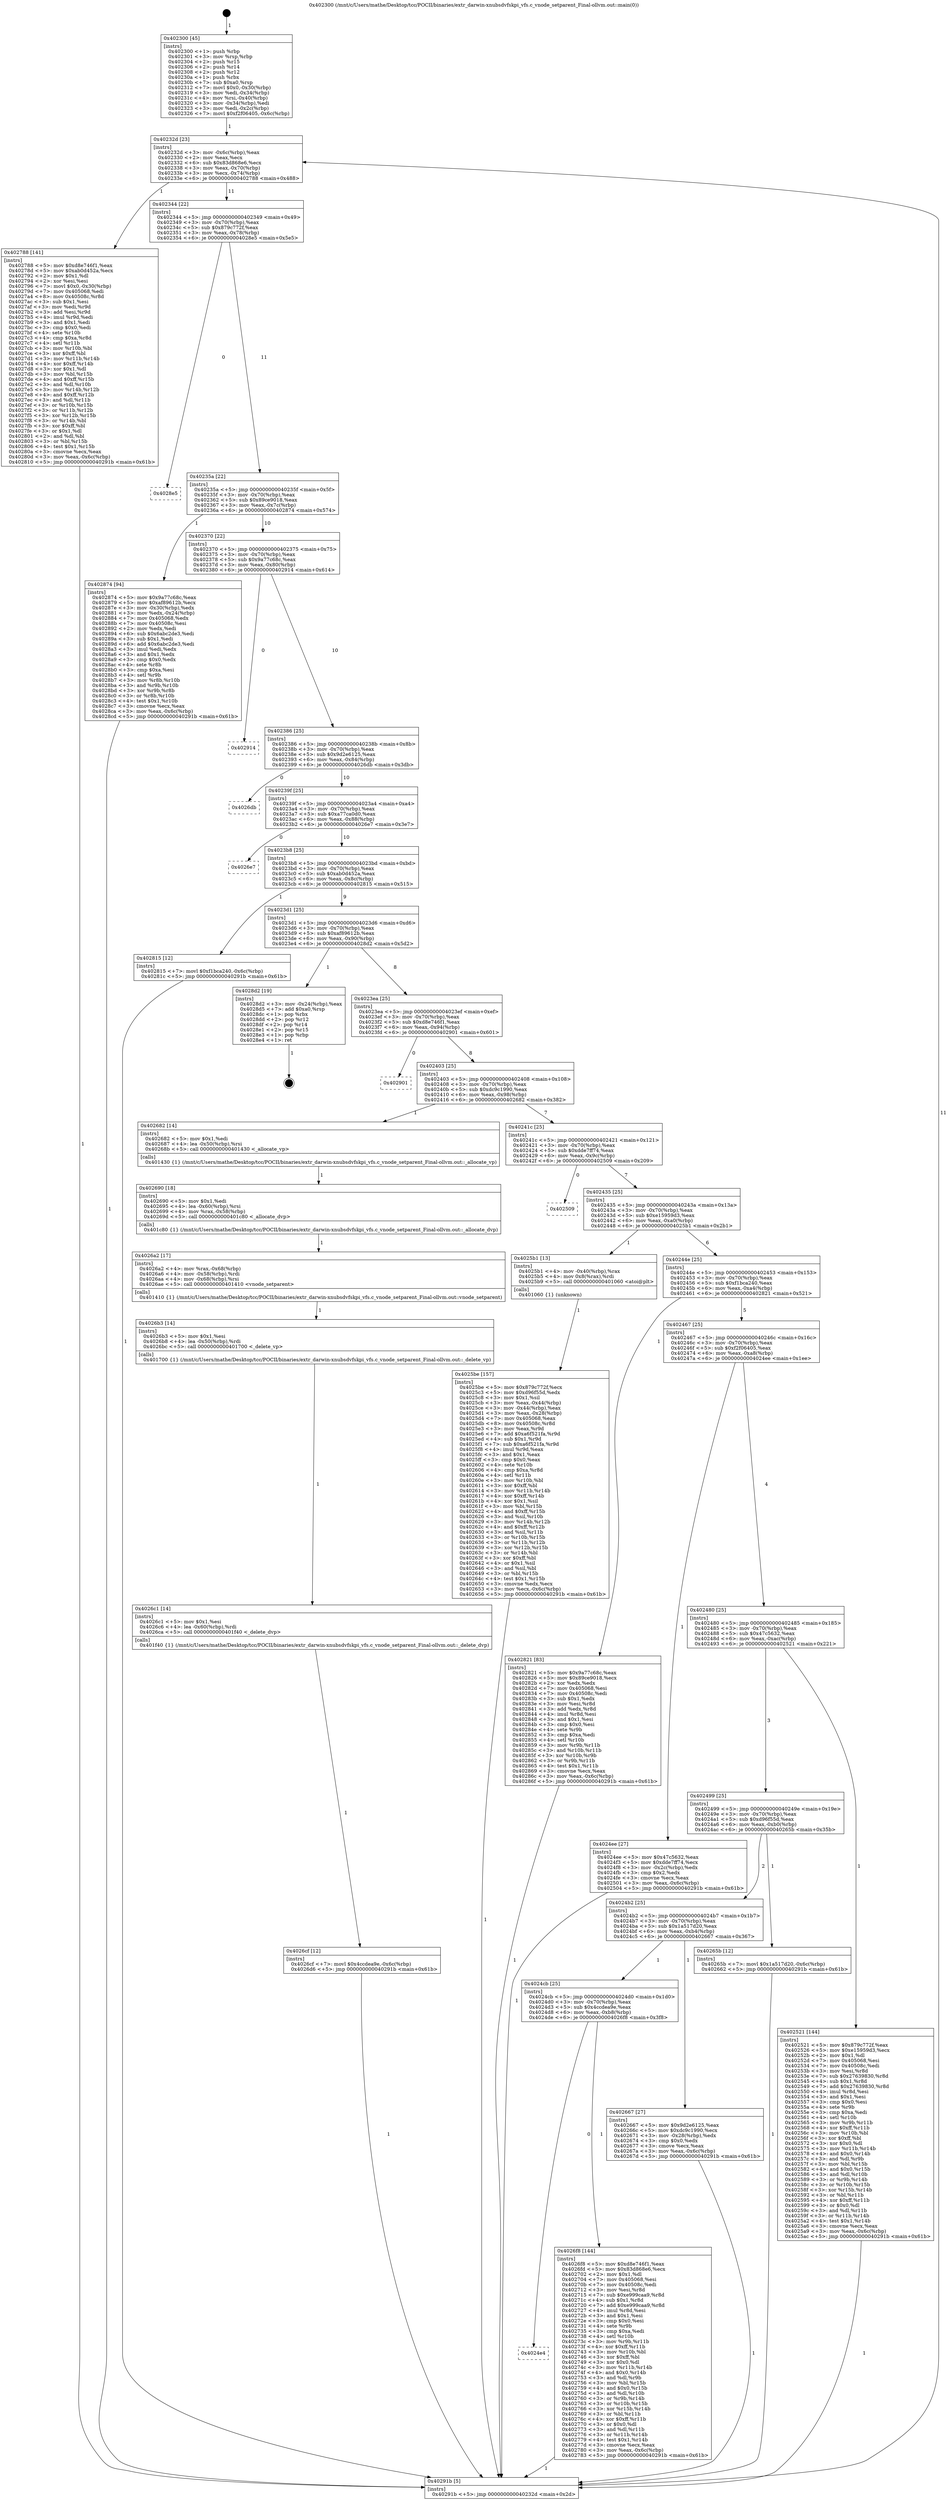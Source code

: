 digraph "0x402300" {
  label = "0x402300 (/mnt/c/Users/mathe/Desktop/tcc/POCII/binaries/extr_darwin-xnubsdvfskpi_vfs.c_vnode_setparent_Final-ollvm.out::main(0))"
  labelloc = "t"
  node[shape=record]

  Entry [label="",width=0.3,height=0.3,shape=circle,fillcolor=black,style=filled]
  "0x40232d" [label="{
     0x40232d [23]\l
     | [instrs]\l
     &nbsp;&nbsp;0x40232d \<+3\>: mov -0x6c(%rbp),%eax\l
     &nbsp;&nbsp;0x402330 \<+2\>: mov %eax,%ecx\l
     &nbsp;&nbsp;0x402332 \<+6\>: sub $0x83d868e6,%ecx\l
     &nbsp;&nbsp;0x402338 \<+3\>: mov %eax,-0x70(%rbp)\l
     &nbsp;&nbsp;0x40233b \<+3\>: mov %ecx,-0x74(%rbp)\l
     &nbsp;&nbsp;0x40233e \<+6\>: je 0000000000402788 \<main+0x488\>\l
  }"]
  "0x402788" [label="{
     0x402788 [141]\l
     | [instrs]\l
     &nbsp;&nbsp;0x402788 \<+5\>: mov $0xd8e746f1,%eax\l
     &nbsp;&nbsp;0x40278d \<+5\>: mov $0xab0d452a,%ecx\l
     &nbsp;&nbsp;0x402792 \<+2\>: mov $0x1,%dl\l
     &nbsp;&nbsp;0x402794 \<+2\>: xor %esi,%esi\l
     &nbsp;&nbsp;0x402796 \<+7\>: movl $0x0,-0x30(%rbp)\l
     &nbsp;&nbsp;0x40279d \<+7\>: mov 0x405068,%edi\l
     &nbsp;&nbsp;0x4027a4 \<+8\>: mov 0x40508c,%r8d\l
     &nbsp;&nbsp;0x4027ac \<+3\>: sub $0x1,%esi\l
     &nbsp;&nbsp;0x4027af \<+3\>: mov %edi,%r9d\l
     &nbsp;&nbsp;0x4027b2 \<+3\>: add %esi,%r9d\l
     &nbsp;&nbsp;0x4027b5 \<+4\>: imul %r9d,%edi\l
     &nbsp;&nbsp;0x4027b9 \<+3\>: and $0x1,%edi\l
     &nbsp;&nbsp;0x4027bc \<+3\>: cmp $0x0,%edi\l
     &nbsp;&nbsp;0x4027bf \<+4\>: sete %r10b\l
     &nbsp;&nbsp;0x4027c3 \<+4\>: cmp $0xa,%r8d\l
     &nbsp;&nbsp;0x4027c7 \<+4\>: setl %r11b\l
     &nbsp;&nbsp;0x4027cb \<+3\>: mov %r10b,%bl\l
     &nbsp;&nbsp;0x4027ce \<+3\>: xor $0xff,%bl\l
     &nbsp;&nbsp;0x4027d1 \<+3\>: mov %r11b,%r14b\l
     &nbsp;&nbsp;0x4027d4 \<+4\>: xor $0xff,%r14b\l
     &nbsp;&nbsp;0x4027d8 \<+3\>: xor $0x1,%dl\l
     &nbsp;&nbsp;0x4027db \<+3\>: mov %bl,%r15b\l
     &nbsp;&nbsp;0x4027de \<+4\>: and $0xff,%r15b\l
     &nbsp;&nbsp;0x4027e2 \<+3\>: and %dl,%r10b\l
     &nbsp;&nbsp;0x4027e5 \<+3\>: mov %r14b,%r12b\l
     &nbsp;&nbsp;0x4027e8 \<+4\>: and $0xff,%r12b\l
     &nbsp;&nbsp;0x4027ec \<+3\>: and %dl,%r11b\l
     &nbsp;&nbsp;0x4027ef \<+3\>: or %r10b,%r15b\l
     &nbsp;&nbsp;0x4027f2 \<+3\>: or %r11b,%r12b\l
     &nbsp;&nbsp;0x4027f5 \<+3\>: xor %r12b,%r15b\l
     &nbsp;&nbsp;0x4027f8 \<+3\>: or %r14b,%bl\l
     &nbsp;&nbsp;0x4027fb \<+3\>: xor $0xff,%bl\l
     &nbsp;&nbsp;0x4027fe \<+3\>: or $0x1,%dl\l
     &nbsp;&nbsp;0x402801 \<+2\>: and %dl,%bl\l
     &nbsp;&nbsp;0x402803 \<+3\>: or %bl,%r15b\l
     &nbsp;&nbsp;0x402806 \<+4\>: test $0x1,%r15b\l
     &nbsp;&nbsp;0x40280a \<+3\>: cmovne %ecx,%eax\l
     &nbsp;&nbsp;0x40280d \<+3\>: mov %eax,-0x6c(%rbp)\l
     &nbsp;&nbsp;0x402810 \<+5\>: jmp 000000000040291b \<main+0x61b\>\l
  }"]
  "0x402344" [label="{
     0x402344 [22]\l
     | [instrs]\l
     &nbsp;&nbsp;0x402344 \<+5\>: jmp 0000000000402349 \<main+0x49\>\l
     &nbsp;&nbsp;0x402349 \<+3\>: mov -0x70(%rbp),%eax\l
     &nbsp;&nbsp;0x40234c \<+5\>: sub $0x879c772f,%eax\l
     &nbsp;&nbsp;0x402351 \<+3\>: mov %eax,-0x78(%rbp)\l
     &nbsp;&nbsp;0x402354 \<+6\>: je 00000000004028e5 \<main+0x5e5\>\l
  }"]
  Exit [label="",width=0.3,height=0.3,shape=circle,fillcolor=black,style=filled,peripheries=2]
  "0x4028e5" [label="{
     0x4028e5\l
  }", style=dashed]
  "0x40235a" [label="{
     0x40235a [22]\l
     | [instrs]\l
     &nbsp;&nbsp;0x40235a \<+5\>: jmp 000000000040235f \<main+0x5f\>\l
     &nbsp;&nbsp;0x40235f \<+3\>: mov -0x70(%rbp),%eax\l
     &nbsp;&nbsp;0x402362 \<+5\>: sub $0x89ce9018,%eax\l
     &nbsp;&nbsp;0x402367 \<+3\>: mov %eax,-0x7c(%rbp)\l
     &nbsp;&nbsp;0x40236a \<+6\>: je 0000000000402874 \<main+0x574\>\l
  }"]
  "0x4024e4" [label="{
     0x4024e4\l
  }", style=dashed]
  "0x402874" [label="{
     0x402874 [94]\l
     | [instrs]\l
     &nbsp;&nbsp;0x402874 \<+5\>: mov $0x9a77c68c,%eax\l
     &nbsp;&nbsp;0x402879 \<+5\>: mov $0xaf89612b,%ecx\l
     &nbsp;&nbsp;0x40287e \<+3\>: mov -0x30(%rbp),%edx\l
     &nbsp;&nbsp;0x402881 \<+3\>: mov %edx,-0x24(%rbp)\l
     &nbsp;&nbsp;0x402884 \<+7\>: mov 0x405068,%edx\l
     &nbsp;&nbsp;0x40288b \<+7\>: mov 0x40508c,%esi\l
     &nbsp;&nbsp;0x402892 \<+2\>: mov %edx,%edi\l
     &nbsp;&nbsp;0x402894 \<+6\>: sub $0x6abc2de3,%edi\l
     &nbsp;&nbsp;0x40289a \<+3\>: sub $0x1,%edi\l
     &nbsp;&nbsp;0x40289d \<+6\>: add $0x6abc2de3,%edi\l
     &nbsp;&nbsp;0x4028a3 \<+3\>: imul %edi,%edx\l
     &nbsp;&nbsp;0x4028a6 \<+3\>: and $0x1,%edx\l
     &nbsp;&nbsp;0x4028a9 \<+3\>: cmp $0x0,%edx\l
     &nbsp;&nbsp;0x4028ac \<+4\>: sete %r8b\l
     &nbsp;&nbsp;0x4028b0 \<+3\>: cmp $0xa,%esi\l
     &nbsp;&nbsp;0x4028b3 \<+4\>: setl %r9b\l
     &nbsp;&nbsp;0x4028b7 \<+3\>: mov %r8b,%r10b\l
     &nbsp;&nbsp;0x4028ba \<+3\>: and %r9b,%r10b\l
     &nbsp;&nbsp;0x4028bd \<+3\>: xor %r9b,%r8b\l
     &nbsp;&nbsp;0x4028c0 \<+3\>: or %r8b,%r10b\l
     &nbsp;&nbsp;0x4028c3 \<+4\>: test $0x1,%r10b\l
     &nbsp;&nbsp;0x4028c7 \<+3\>: cmovne %ecx,%eax\l
     &nbsp;&nbsp;0x4028ca \<+3\>: mov %eax,-0x6c(%rbp)\l
     &nbsp;&nbsp;0x4028cd \<+5\>: jmp 000000000040291b \<main+0x61b\>\l
  }"]
  "0x402370" [label="{
     0x402370 [22]\l
     | [instrs]\l
     &nbsp;&nbsp;0x402370 \<+5\>: jmp 0000000000402375 \<main+0x75\>\l
     &nbsp;&nbsp;0x402375 \<+3\>: mov -0x70(%rbp),%eax\l
     &nbsp;&nbsp;0x402378 \<+5\>: sub $0x9a77c68c,%eax\l
     &nbsp;&nbsp;0x40237d \<+3\>: mov %eax,-0x80(%rbp)\l
     &nbsp;&nbsp;0x402380 \<+6\>: je 0000000000402914 \<main+0x614\>\l
  }"]
  "0x4026f8" [label="{
     0x4026f8 [144]\l
     | [instrs]\l
     &nbsp;&nbsp;0x4026f8 \<+5\>: mov $0xd8e746f1,%eax\l
     &nbsp;&nbsp;0x4026fd \<+5\>: mov $0x83d868e6,%ecx\l
     &nbsp;&nbsp;0x402702 \<+2\>: mov $0x1,%dl\l
     &nbsp;&nbsp;0x402704 \<+7\>: mov 0x405068,%esi\l
     &nbsp;&nbsp;0x40270b \<+7\>: mov 0x40508c,%edi\l
     &nbsp;&nbsp;0x402712 \<+3\>: mov %esi,%r8d\l
     &nbsp;&nbsp;0x402715 \<+7\>: sub $0xe999caa9,%r8d\l
     &nbsp;&nbsp;0x40271c \<+4\>: sub $0x1,%r8d\l
     &nbsp;&nbsp;0x402720 \<+7\>: add $0xe999caa9,%r8d\l
     &nbsp;&nbsp;0x402727 \<+4\>: imul %r8d,%esi\l
     &nbsp;&nbsp;0x40272b \<+3\>: and $0x1,%esi\l
     &nbsp;&nbsp;0x40272e \<+3\>: cmp $0x0,%esi\l
     &nbsp;&nbsp;0x402731 \<+4\>: sete %r9b\l
     &nbsp;&nbsp;0x402735 \<+3\>: cmp $0xa,%edi\l
     &nbsp;&nbsp;0x402738 \<+4\>: setl %r10b\l
     &nbsp;&nbsp;0x40273c \<+3\>: mov %r9b,%r11b\l
     &nbsp;&nbsp;0x40273f \<+4\>: xor $0xff,%r11b\l
     &nbsp;&nbsp;0x402743 \<+3\>: mov %r10b,%bl\l
     &nbsp;&nbsp;0x402746 \<+3\>: xor $0xff,%bl\l
     &nbsp;&nbsp;0x402749 \<+3\>: xor $0x0,%dl\l
     &nbsp;&nbsp;0x40274c \<+3\>: mov %r11b,%r14b\l
     &nbsp;&nbsp;0x40274f \<+4\>: and $0x0,%r14b\l
     &nbsp;&nbsp;0x402753 \<+3\>: and %dl,%r9b\l
     &nbsp;&nbsp;0x402756 \<+3\>: mov %bl,%r15b\l
     &nbsp;&nbsp;0x402759 \<+4\>: and $0x0,%r15b\l
     &nbsp;&nbsp;0x40275d \<+3\>: and %dl,%r10b\l
     &nbsp;&nbsp;0x402760 \<+3\>: or %r9b,%r14b\l
     &nbsp;&nbsp;0x402763 \<+3\>: or %r10b,%r15b\l
     &nbsp;&nbsp;0x402766 \<+3\>: xor %r15b,%r14b\l
     &nbsp;&nbsp;0x402769 \<+3\>: or %bl,%r11b\l
     &nbsp;&nbsp;0x40276c \<+4\>: xor $0xff,%r11b\l
     &nbsp;&nbsp;0x402770 \<+3\>: or $0x0,%dl\l
     &nbsp;&nbsp;0x402773 \<+3\>: and %dl,%r11b\l
     &nbsp;&nbsp;0x402776 \<+3\>: or %r11b,%r14b\l
     &nbsp;&nbsp;0x402779 \<+4\>: test $0x1,%r14b\l
     &nbsp;&nbsp;0x40277d \<+3\>: cmovne %ecx,%eax\l
     &nbsp;&nbsp;0x402780 \<+3\>: mov %eax,-0x6c(%rbp)\l
     &nbsp;&nbsp;0x402783 \<+5\>: jmp 000000000040291b \<main+0x61b\>\l
  }"]
  "0x402914" [label="{
     0x402914\l
  }", style=dashed]
  "0x402386" [label="{
     0x402386 [25]\l
     | [instrs]\l
     &nbsp;&nbsp;0x402386 \<+5\>: jmp 000000000040238b \<main+0x8b\>\l
     &nbsp;&nbsp;0x40238b \<+3\>: mov -0x70(%rbp),%eax\l
     &nbsp;&nbsp;0x40238e \<+5\>: sub $0x9d2e6125,%eax\l
     &nbsp;&nbsp;0x402393 \<+6\>: mov %eax,-0x84(%rbp)\l
     &nbsp;&nbsp;0x402399 \<+6\>: je 00000000004026db \<main+0x3db\>\l
  }"]
  "0x4026cf" [label="{
     0x4026cf [12]\l
     | [instrs]\l
     &nbsp;&nbsp;0x4026cf \<+7\>: movl $0x4ccdea9e,-0x6c(%rbp)\l
     &nbsp;&nbsp;0x4026d6 \<+5\>: jmp 000000000040291b \<main+0x61b\>\l
  }"]
  "0x4026db" [label="{
     0x4026db\l
  }", style=dashed]
  "0x40239f" [label="{
     0x40239f [25]\l
     | [instrs]\l
     &nbsp;&nbsp;0x40239f \<+5\>: jmp 00000000004023a4 \<main+0xa4\>\l
     &nbsp;&nbsp;0x4023a4 \<+3\>: mov -0x70(%rbp),%eax\l
     &nbsp;&nbsp;0x4023a7 \<+5\>: sub $0xa77ca0d0,%eax\l
     &nbsp;&nbsp;0x4023ac \<+6\>: mov %eax,-0x88(%rbp)\l
     &nbsp;&nbsp;0x4023b2 \<+6\>: je 00000000004026e7 \<main+0x3e7\>\l
  }"]
  "0x4026c1" [label="{
     0x4026c1 [14]\l
     | [instrs]\l
     &nbsp;&nbsp;0x4026c1 \<+5\>: mov $0x1,%esi\l
     &nbsp;&nbsp;0x4026c6 \<+4\>: lea -0x60(%rbp),%rdi\l
     &nbsp;&nbsp;0x4026ca \<+5\>: call 0000000000401f40 \<_delete_dvp\>\l
     | [calls]\l
     &nbsp;&nbsp;0x401f40 \{1\} (/mnt/c/Users/mathe/Desktop/tcc/POCII/binaries/extr_darwin-xnubsdvfskpi_vfs.c_vnode_setparent_Final-ollvm.out::_delete_dvp)\l
  }"]
  "0x4026e7" [label="{
     0x4026e7\l
  }", style=dashed]
  "0x4023b8" [label="{
     0x4023b8 [25]\l
     | [instrs]\l
     &nbsp;&nbsp;0x4023b8 \<+5\>: jmp 00000000004023bd \<main+0xbd\>\l
     &nbsp;&nbsp;0x4023bd \<+3\>: mov -0x70(%rbp),%eax\l
     &nbsp;&nbsp;0x4023c0 \<+5\>: sub $0xab0d452a,%eax\l
     &nbsp;&nbsp;0x4023c5 \<+6\>: mov %eax,-0x8c(%rbp)\l
     &nbsp;&nbsp;0x4023cb \<+6\>: je 0000000000402815 \<main+0x515\>\l
  }"]
  "0x4026b3" [label="{
     0x4026b3 [14]\l
     | [instrs]\l
     &nbsp;&nbsp;0x4026b3 \<+5\>: mov $0x1,%esi\l
     &nbsp;&nbsp;0x4026b8 \<+4\>: lea -0x50(%rbp),%rdi\l
     &nbsp;&nbsp;0x4026bc \<+5\>: call 0000000000401700 \<_delete_vp\>\l
     | [calls]\l
     &nbsp;&nbsp;0x401700 \{1\} (/mnt/c/Users/mathe/Desktop/tcc/POCII/binaries/extr_darwin-xnubsdvfskpi_vfs.c_vnode_setparent_Final-ollvm.out::_delete_vp)\l
  }"]
  "0x402815" [label="{
     0x402815 [12]\l
     | [instrs]\l
     &nbsp;&nbsp;0x402815 \<+7\>: movl $0xf1bca240,-0x6c(%rbp)\l
     &nbsp;&nbsp;0x40281c \<+5\>: jmp 000000000040291b \<main+0x61b\>\l
  }"]
  "0x4023d1" [label="{
     0x4023d1 [25]\l
     | [instrs]\l
     &nbsp;&nbsp;0x4023d1 \<+5\>: jmp 00000000004023d6 \<main+0xd6\>\l
     &nbsp;&nbsp;0x4023d6 \<+3\>: mov -0x70(%rbp),%eax\l
     &nbsp;&nbsp;0x4023d9 \<+5\>: sub $0xaf89612b,%eax\l
     &nbsp;&nbsp;0x4023de \<+6\>: mov %eax,-0x90(%rbp)\l
     &nbsp;&nbsp;0x4023e4 \<+6\>: je 00000000004028d2 \<main+0x5d2\>\l
  }"]
  "0x4026a2" [label="{
     0x4026a2 [17]\l
     | [instrs]\l
     &nbsp;&nbsp;0x4026a2 \<+4\>: mov %rax,-0x68(%rbp)\l
     &nbsp;&nbsp;0x4026a6 \<+4\>: mov -0x58(%rbp),%rdi\l
     &nbsp;&nbsp;0x4026aa \<+4\>: mov -0x68(%rbp),%rsi\l
     &nbsp;&nbsp;0x4026ae \<+5\>: call 0000000000401410 \<vnode_setparent\>\l
     | [calls]\l
     &nbsp;&nbsp;0x401410 \{1\} (/mnt/c/Users/mathe/Desktop/tcc/POCII/binaries/extr_darwin-xnubsdvfskpi_vfs.c_vnode_setparent_Final-ollvm.out::vnode_setparent)\l
  }"]
  "0x4028d2" [label="{
     0x4028d2 [19]\l
     | [instrs]\l
     &nbsp;&nbsp;0x4028d2 \<+3\>: mov -0x24(%rbp),%eax\l
     &nbsp;&nbsp;0x4028d5 \<+7\>: add $0xa0,%rsp\l
     &nbsp;&nbsp;0x4028dc \<+1\>: pop %rbx\l
     &nbsp;&nbsp;0x4028dd \<+2\>: pop %r12\l
     &nbsp;&nbsp;0x4028df \<+2\>: pop %r14\l
     &nbsp;&nbsp;0x4028e1 \<+2\>: pop %r15\l
     &nbsp;&nbsp;0x4028e3 \<+1\>: pop %rbp\l
     &nbsp;&nbsp;0x4028e4 \<+1\>: ret\l
  }"]
  "0x4023ea" [label="{
     0x4023ea [25]\l
     | [instrs]\l
     &nbsp;&nbsp;0x4023ea \<+5\>: jmp 00000000004023ef \<main+0xef\>\l
     &nbsp;&nbsp;0x4023ef \<+3\>: mov -0x70(%rbp),%eax\l
     &nbsp;&nbsp;0x4023f2 \<+5\>: sub $0xd8e746f1,%eax\l
     &nbsp;&nbsp;0x4023f7 \<+6\>: mov %eax,-0x94(%rbp)\l
     &nbsp;&nbsp;0x4023fd \<+6\>: je 0000000000402901 \<main+0x601\>\l
  }"]
  "0x402690" [label="{
     0x402690 [18]\l
     | [instrs]\l
     &nbsp;&nbsp;0x402690 \<+5\>: mov $0x1,%edi\l
     &nbsp;&nbsp;0x402695 \<+4\>: lea -0x60(%rbp),%rsi\l
     &nbsp;&nbsp;0x402699 \<+4\>: mov %rax,-0x58(%rbp)\l
     &nbsp;&nbsp;0x40269d \<+5\>: call 0000000000401c80 \<_allocate_dvp\>\l
     | [calls]\l
     &nbsp;&nbsp;0x401c80 \{1\} (/mnt/c/Users/mathe/Desktop/tcc/POCII/binaries/extr_darwin-xnubsdvfskpi_vfs.c_vnode_setparent_Final-ollvm.out::_allocate_dvp)\l
  }"]
  "0x402901" [label="{
     0x402901\l
  }", style=dashed]
  "0x402403" [label="{
     0x402403 [25]\l
     | [instrs]\l
     &nbsp;&nbsp;0x402403 \<+5\>: jmp 0000000000402408 \<main+0x108\>\l
     &nbsp;&nbsp;0x402408 \<+3\>: mov -0x70(%rbp),%eax\l
     &nbsp;&nbsp;0x40240b \<+5\>: sub $0xdc9c1990,%eax\l
     &nbsp;&nbsp;0x402410 \<+6\>: mov %eax,-0x98(%rbp)\l
     &nbsp;&nbsp;0x402416 \<+6\>: je 0000000000402682 \<main+0x382\>\l
  }"]
  "0x4024cb" [label="{
     0x4024cb [25]\l
     | [instrs]\l
     &nbsp;&nbsp;0x4024cb \<+5\>: jmp 00000000004024d0 \<main+0x1d0\>\l
     &nbsp;&nbsp;0x4024d0 \<+3\>: mov -0x70(%rbp),%eax\l
     &nbsp;&nbsp;0x4024d3 \<+5\>: sub $0x4ccdea9e,%eax\l
     &nbsp;&nbsp;0x4024d8 \<+6\>: mov %eax,-0xb8(%rbp)\l
     &nbsp;&nbsp;0x4024de \<+6\>: je 00000000004026f8 \<main+0x3f8\>\l
  }"]
  "0x402682" [label="{
     0x402682 [14]\l
     | [instrs]\l
     &nbsp;&nbsp;0x402682 \<+5\>: mov $0x1,%edi\l
     &nbsp;&nbsp;0x402687 \<+4\>: lea -0x50(%rbp),%rsi\l
     &nbsp;&nbsp;0x40268b \<+5\>: call 0000000000401430 \<_allocate_vp\>\l
     | [calls]\l
     &nbsp;&nbsp;0x401430 \{1\} (/mnt/c/Users/mathe/Desktop/tcc/POCII/binaries/extr_darwin-xnubsdvfskpi_vfs.c_vnode_setparent_Final-ollvm.out::_allocate_vp)\l
  }"]
  "0x40241c" [label="{
     0x40241c [25]\l
     | [instrs]\l
     &nbsp;&nbsp;0x40241c \<+5\>: jmp 0000000000402421 \<main+0x121\>\l
     &nbsp;&nbsp;0x402421 \<+3\>: mov -0x70(%rbp),%eax\l
     &nbsp;&nbsp;0x402424 \<+5\>: sub $0xdde7ff74,%eax\l
     &nbsp;&nbsp;0x402429 \<+6\>: mov %eax,-0x9c(%rbp)\l
     &nbsp;&nbsp;0x40242f \<+6\>: je 0000000000402509 \<main+0x209\>\l
  }"]
  "0x402667" [label="{
     0x402667 [27]\l
     | [instrs]\l
     &nbsp;&nbsp;0x402667 \<+5\>: mov $0x9d2e6125,%eax\l
     &nbsp;&nbsp;0x40266c \<+5\>: mov $0xdc9c1990,%ecx\l
     &nbsp;&nbsp;0x402671 \<+3\>: mov -0x28(%rbp),%edx\l
     &nbsp;&nbsp;0x402674 \<+3\>: cmp $0x0,%edx\l
     &nbsp;&nbsp;0x402677 \<+3\>: cmove %ecx,%eax\l
     &nbsp;&nbsp;0x40267a \<+3\>: mov %eax,-0x6c(%rbp)\l
     &nbsp;&nbsp;0x40267d \<+5\>: jmp 000000000040291b \<main+0x61b\>\l
  }"]
  "0x402509" [label="{
     0x402509\l
  }", style=dashed]
  "0x402435" [label="{
     0x402435 [25]\l
     | [instrs]\l
     &nbsp;&nbsp;0x402435 \<+5\>: jmp 000000000040243a \<main+0x13a\>\l
     &nbsp;&nbsp;0x40243a \<+3\>: mov -0x70(%rbp),%eax\l
     &nbsp;&nbsp;0x40243d \<+5\>: sub $0xe15959d3,%eax\l
     &nbsp;&nbsp;0x402442 \<+6\>: mov %eax,-0xa0(%rbp)\l
     &nbsp;&nbsp;0x402448 \<+6\>: je 00000000004025b1 \<main+0x2b1\>\l
  }"]
  "0x4024b2" [label="{
     0x4024b2 [25]\l
     | [instrs]\l
     &nbsp;&nbsp;0x4024b2 \<+5\>: jmp 00000000004024b7 \<main+0x1b7\>\l
     &nbsp;&nbsp;0x4024b7 \<+3\>: mov -0x70(%rbp),%eax\l
     &nbsp;&nbsp;0x4024ba \<+5\>: sub $0x1a517d20,%eax\l
     &nbsp;&nbsp;0x4024bf \<+6\>: mov %eax,-0xb4(%rbp)\l
     &nbsp;&nbsp;0x4024c5 \<+6\>: je 0000000000402667 \<main+0x367\>\l
  }"]
  "0x4025b1" [label="{
     0x4025b1 [13]\l
     | [instrs]\l
     &nbsp;&nbsp;0x4025b1 \<+4\>: mov -0x40(%rbp),%rax\l
     &nbsp;&nbsp;0x4025b5 \<+4\>: mov 0x8(%rax),%rdi\l
     &nbsp;&nbsp;0x4025b9 \<+5\>: call 0000000000401060 \<atoi@plt\>\l
     | [calls]\l
     &nbsp;&nbsp;0x401060 \{1\} (unknown)\l
  }"]
  "0x40244e" [label="{
     0x40244e [25]\l
     | [instrs]\l
     &nbsp;&nbsp;0x40244e \<+5\>: jmp 0000000000402453 \<main+0x153\>\l
     &nbsp;&nbsp;0x402453 \<+3\>: mov -0x70(%rbp),%eax\l
     &nbsp;&nbsp;0x402456 \<+5\>: sub $0xf1bca240,%eax\l
     &nbsp;&nbsp;0x40245b \<+6\>: mov %eax,-0xa4(%rbp)\l
     &nbsp;&nbsp;0x402461 \<+6\>: je 0000000000402821 \<main+0x521\>\l
  }"]
  "0x40265b" [label="{
     0x40265b [12]\l
     | [instrs]\l
     &nbsp;&nbsp;0x40265b \<+7\>: movl $0x1a517d20,-0x6c(%rbp)\l
     &nbsp;&nbsp;0x402662 \<+5\>: jmp 000000000040291b \<main+0x61b\>\l
  }"]
  "0x402821" [label="{
     0x402821 [83]\l
     | [instrs]\l
     &nbsp;&nbsp;0x402821 \<+5\>: mov $0x9a77c68c,%eax\l
     &nbsp;&nbsp;0x402826 \<+5\>: mov $0x89ce9018,%ecx\l
     &nbsp;&nbsp;0x40282b \<+2\>: xor %edx,%edx\l
     &nbsp;&nbsp;0x40282d \<+7\>: mov 0x405068,%esi\l
     &nbsp;&nbsp;0x402834 \<+7\>: mov 0x40508c,%edi\l
     &nbsp;&nbsp;0x40283b \<+3\>: sub $0x1,%edx\l
     &nbsp;&nbsp;0x40283e \<+3\>: mov %esi,%r8d\l
     &nbsp;&nbsp;0x402841 \<+3\>: add %edx,%r8d\l
     &nbsp;&nbsp;0x402844 \<+4\>: imul %r8d,%esi\l
     &nbsp;&nbsp;0x402848 \<+3\>: and $0x1,%esi\l
     &nbsp;&nbsp;0x40284b \<+3\>: cmp $0x0,%esi\l
     &nbsp;&nbsp;0x40284e \<+4\>: sete %r9b\l
     &nbsp;&nbsp;0x402852 \<+3\>: cmp $0xa,%edi\l
     &nbsp;&nbsp;0x402855 \<+4\>: setl %r10b\l
     &nbsp;&nbsp;0x402859 \<+3\>: mov %r9b,%r11b\l
     &nbsp;&nbsp;0x40285c \<+3\>: and %r10b,%r11b\l
     &nbsp;&nbsp;0x40285f \<+3\>: xor %r10b,%r9b\l
     &nbsp;&nbsp;0x402862 \<+3\>: or %r9b,%r11b\l
     &nbsp;&nbsp;0x402865 \<+4\>: test $0x1,%r11b\l
     &nbsp;&nbsp;0x402869 \<+3\>: cmovne %ecx,%eax\l
     &nbsp;&nbsp;0x40286c \<+3\>: mov %eax,-0x6c(%rbp)\l
     &nbsp;&nbsp;0x40286f \<+5\>: jmp 000000000040291b \<main+0x61b\>\l
  }"]
  "0x402467" [label="{
     0x402467 [25]\l
     | [instrs]\l
     &nbsp;&nbsp;0x402467 \<+5\>: jmp 000000000040246c \<main+0x16c\>\l
     &nbsp;&nbsp;0x40246c \<+3\>: mov -0x70(%rbp),%eax\l
     &nbsp;&nbsp;0x40246f \<+5\>: sub $0xf2f06405,%eax\l
     &nbsp;&nbsp;0x402474 \<+6\>: mov %eax,-0xa8(%rbp)\l
     &nbsp;&nbsp;0x40247a \<+6\>: je 00000000004024ee \<main+0x1ee\>\l
  }"]
  "0x4025be" [label="{
     0x4025be [157]\l
     | [instrs]\l
     &nbsp;&nbsp;0x4025be \<+5\>: mov $0x879c772f,%ecx\l
     &nbsp;&nbsp;0x4025c3 \<+5\>: mov $0xd96f55d,%edx\l
     &nbsp;&nbsp;0x4025c8 \<+3\>: mov $0x1,%sil\l
     &nbsp;&nbsp;0x4025cb \<+3\>: mov %eax,-0x44(%rbp)\l
     &nbsp;&nbsp;0x4025ce \<+3\>: mov -0x44(%rbp),%eax\l
     &nbsp;&nbsp;0x4025d1 \<+3\>: mov %eax,-0x28(%rbp)\l
     &nbsp;&nbsp;0x4025d4 \<+7\>: mov 0x405068,%eax\l
     &nbsp;&nbsp;0x4025db \<+8\>: mov 0x40508c,%r8d\l
     &nbsp;&nbsp;0x4025e3 \<+3\>: mov %eax,%r9d\l
     &nbsp;&nbsp;0x4025e6 \<+7\>: add $0xa6f521fa,%r9d\l
     &nbsp;&nbsp;0x4025ed \<+4\>: sub $0x1,%r9d\l
     &nbsp;&nbsp;0x4025f1 \<+7\>: sub $0xa6f521fa,%r9d\l
     &nbsp;&nbsp;0x4025f8 \<+4\>: imul %r9d,%eax\l
     &nbsp;&nbsp;0x4025fc \<+3\>: and $0x1,%eax\l
     &nbsp;&nbsp;0x4025ff \<+3\>: cmp $0x0,%eax\l
     &nbsp;&nbsp;0x402602 \<+4\>: sete %r10b\l
     &nbsp;&nbsp;0x402606 \<+4\>: cmp $0xa,%r8d\l
     &nbsp;&nbsp;0x40260a \<+4\>: setl %r11b\l
     &nbsp;&nbsp;0x40260e \<+3\>: mov %r10b,%bl\l
     &nbsp;&nbsp;0x402611 \<+3\>: xor $0xff,%bl\l
     &nbsp;&nbsp;0x402614 \<+3\>: mov %r11b,%r14b\l
     &nbsp;&nbsp;0x402617 \<+4\>: xor $0xff,%r14b\l
     &nbsp;&nbsp;0x40261b \<+4\>: xor $0x1,%sil\l
     &nbsp;&nbsp;0x40261f \<+3\>: mov %bl,%r15b\l
     &nbsp;&nbsp;0x402622 \<+4\>: and $0xff,%r15b\l
     &nbsp;&nbsp;0x402626 \<+3\>: and %sil,%r10b\l
     &nbsp;&nbsp;0x402629 \<+3\>: mov %r14b,%r12b\l
     &nbsp;&nbsp;0x40262c \<+4\>: and $0xff,%r12b\l
     &nbsp;&nbsp;0x402630 \<+3\>: and %sil,%r11b\l
     &nbsp;&nbsp;0x402633 \<+3\>: or %r10b,%r15b\l
     &nbsp;&nbsp;0x402636 \<+3\>: or %r11b,%r12b\l
     &nbsp;&nbsp;0x402639 \<+3\>: xor %r12b,%r15b\l
     &nbsp;&nbsp;0x40263c \<+3\>: or %r14b,%bl\l
     &nbsp;&nbsp;0x40263f \<+3\>: xor $0xff,%bl\l
     &nbsp;&nbsp;0x402642 \<+4\>: or $0x1,%sil\l
     &nbsp;&nbsp;0x402646 \<+3\>: and %sil,%bl\l
     &nbsp;&nbsp;0x402649 \<+3\>: or %bl,%r15b\l
     &nbsp;&nbsp;0x40264c \<+4\>: test $0x1,%r15b\l
     &nbsp;&nbsp;0x402650 \<+3\>: cmovne %edx,%ecx\l
     &nbsp;&nbsp;0x402653 \<+3\>: mov %ecx,-0x6c(%rbp)\l
     &nbsp;&nbsp;0x402656 \<+5\>: jmp 000000000040291b \<main+0x61b\>\l
  }"]
  "0x4024ee" [label="{
     0x4024ee [27]\l
     | [instrs]\l
     &nbsp;&nbsp;0x4024ee \<+5\>: mov $0x47c5632,%eax\l
     &nbsp;&nbsp;0x4024f3 \<+5\>: mov $0xdde7ff74,%ecx\l
     &nbsp;&nbsp;0x4024f8 \<+3\>: mov -0x2c(%rbp),%edx\l
     &nbsp;&nbsp;0x4024fb \<+3\>: cmp $0x2,%edx\l
     &nbsp;&nbsp;0x4024fe \<+3\>: cmovne %ecx,%eax\l
     &nbsp;&nbsp;0x402501 \<+3\>: mov %eax,-0x6c(%rbp)\l
     &nbsp;&nbsp;0x402504 \<+5\>: jmp 000000000040291b \<main+0x61b\>\l
  }"]
  "0x402480" [label="{
     0x402480 [25]\l
     | [instrs]\l
     &nbsp;&nbsp;0x402480 \<+5\>: jmp 0000000000402485 \<main+0x185\>\l
     &nbsp;&nbsp;0x402485 \<+3\>: mov -0x70(%rbp),%eax\l
     &nbsp;&nbsp;0x402488 \<+5\>: sub $0x47c5632,%eax\l
     &nbsp;&nbsp;0x40248d \<+6\>: mov %eax,-0xac(%rbp)\l
     &nbsp;&nbsp;0x402493 \<+6\>: je 0000000000402521 \<main+0x221\>\l
  }"]
  "0x40291b" [label="{
     0x40291b [5]\l
     | [instrs]\l
     &nbsp;&nbsp;0x40291b \<+5\>: jmp 000000000040232d \<main+0x2d\>\l
  }"]
  "0x402300" [label="{
     0x402300 [45]\l
     | [instrs]\l
     &nbsp;&nbsp;0x402300 \<+1\>: push %rbp\l
     &nbsp;&nbsp;0x402301 \<+3\>: mov %rsp,%rbp\l
     &nbsp;&nbsp;0x402304 \<+2\>: push %r15\l
     &nbsp;&nbsp;0x402306 \<+2\>: push %r14\l
     &nbsp;&nbsp;0x402308 \<+2\>: push %r12\l
     &nbsp;&nbsp;0x40230a \<+1\>: push %rbx\l
     &nbsp;&nbsp;0x40230b \<+7\>: sub $0xa0,%rsp\l
     &nbsp;&nbsp;0x402312 \<+7\>: movl $0x0,-0x30(%rbp)\l
     &nbsp;&nbsp;0x402319 \<+3\>: mov %edi,-0x34(%rbp)\l
     &nbsp;&nbsp;0x40231c \<+4\>: mov %rsi,-0x40(%rbp)\l
     &nbsp;&nbsp;0x402320 \<+3\>: mov -0x34(%rbp),%edi\l
     &nbsp;&nbsp;0x402323 \<+3\>: mov %edi,-0x2c(%rbp)\l
     &nbsp;&nbsp;0x402326 \<+7\>: movl $0xf2f06405,-0x6c(%rbp)\l
  }"]
  "0x402499" [label="{
     0x402499 [25]\l
     | [instrs]\l
     &nbsp;&nbsp;0x402499 \<+5\>: jmp 000000000040249e \<main+0x19e\>\l
     &nbsp;&nbsp;0x40249e \<+3\>: mov -0x70(%rbp),%eax\l
     &nbsp;&nbsp;0x4024a1 \<+5\>: sub $0xd96f55d,%eax\l
     &nbsp;&nbsp;0x4024a6 \<+6\>: mov %eax,-0xb0(%rbp)\l
     &nbsp;&nbsp;0x4024ac \<+6\>: je 000000000040265b \<main+0x35b\>\l
  }"]
  "0x402521" [label="{
     0x402521 [144]\l
     | [instrs]\l
     &nbsp;&nbsp;0x402521 \<+5\>: mov $0x879c772f,%eax\l
     &nbsp;&nbsp;0x402526 \<+5\>: mov $0xe15959d3,%ecx\l
     &nbsp;&nbsp;0x40252b \<+2\>: mov $0x1,%dl\l
     &nbsp;&nbsp;0x40252d \<+7\>: mov 0x405068,%esi\l
     &nbsp;&nbsp;0x402534 \<+7\>: mov 0x40508c,%edi\l
     &nbsp;&nbsp;0x40253b \<+3\>: mov %esi,%r8d\l
     &nbsp;&nbsp;0x40253e \<+7\>: sub $0x27639830,%r8d\l
     &nbsp;&nbsp;0x402545 \<+4\>: sub $0x1,%r8d\l
     &nbsp;&nbsp;0x402549 \<+7\>: add $0x27639830,%r8d\l
     &nbsp;&nbsp;0x402550 \<+4\>: imul %r8d,%esi\l
     &nbsp;&nbsp;0x402554 \<+3\>: and $0x1,%esi\l
     &nbsp;&nbsp;0x402557 \<+3\>: cmp $0x0,%esi\l
     &nbsp;&nbsp;0x40255a \<+4\>: sete %r9b\l
     &nbsp;&nbsp;0x40255e \<+3\>: cmp $0xa,%edi\l
     &nbsp;&nbsp;0x402561 \<+4\>: setl %r10b\l
     &nbsp;&nbsp;0x402565 \<+3\>: mov %r9b,%r11b\l
     &nbsp;&nbsp;0x402568 \<+4\>: xor $0xff,%r11b\l
     &nbsp;&nbsp;0x40256c \<+3\>: mov %r10b,%bl\l
     &nbsp;&nbsp;0x40256f \<+3\>: xor $0xff,%bl\l
     &nbsp;&nbsp;0x402572 \<+3\>: xor $0x0,%dl\l
     &nbsp;&nbsp;0x402575 \<+3\>: mov %r11b,%r14b\l
     &nbsp;&nbsp;0x402578 \<+4\>: and $0x0,%r14b\l
     &nbsp;&nbsp;0x40257c \<+3\>: and %dl,%r9b\l
     &nbsp;&nbsp;0x40257f \<+3\>: mov %bl,%r15b\l
     &nbsp;&nbsp;0x402582 \<+4\>: and $0x0,%r15b\l
     &nbsp;&nbsp;0x402586 \<+3\>: and %dl,%r10b\l
     &nbsp;&nbsp;0x402589 \<+3\>: or %r9b,%r14b\l
     &nbsp;&nbsp;0x40258c \<+3\>: or %r10b,%r15b\l
     &nbsp;&nbsp;0x40258f \<+3\>: xor %r15b,%r14b\l
     &nbsp;&nbsp;0x402592 \<+3\>: or %bl,%r11b\l
     &nbsp;&nbsp;0x402595 \<+4\>: xor $0xff,%r11b\l
     &nbsp;&nbsp;0x402599 \<+3\>: or $0x0,%dl\l
     &nbsp;&nbsp;0x40259c \<+3\>: and %dl,%r11b\l
     &nbsp;&nbsp;0x40259f \<+3\>: or %r11b,%r14b\l
     &nbsp;&nbsp;0x4025a2 \<+4\>: test $0x1,%r14b\l
     &nbsp;&nbsp;0x4025a6 \<+3\>: cmovne %ecx,%eax\l
     &nbsp;&nbsp;0x4025a9 \<+3\>: mov %eax,-0x6c(%rbp)\l
     &nbsp;&nbsp;0x4025ac \<+5\>: jmp 000000000040291b \<main+0x61b\>\l
  }"]
  Entry -> "0x402300" [label=" 1"]
  "0x40232d" -> "0x402788" [label=" 1"]
  "0x40232d" -> "0x402344" [label=" 11"]
  "0x4028d2" -> Exit [label=" 1"]
  "0x402344" -> "0x4028e5" [label=" 0"]
  "0x402344" -> "0x40235a" [label=" 11"]
  "0x402874" -> "0x40291b" [label=" 1"]
  "0x40235a" -> "0x402874" [label=" 1"]
  "0x40235a" -> "0x402370" [label=" 10"]
  "0x402821" -> "0x40291b" [label=" 1"]
  "0x402370" -> "0x402914" [label=" 0"]
  "0x402370" -> "0x402386" [label=" 10"]
  "0x402815" -> "0x40291b" [label=" 1"]
  "0x402386" -> "0x4026db" [label=" 0"]
  "0x402386" -> "0x40239f" [label=" 10"]
  "0x4026f8" -> "0x40291b" [label=" 1"]
  "0x40239f" -> "0x4026e7" [label=" 0"]
  "0x40239f" -> "0x4023b8" [label=" 10"]
  "0x4024cb" -> "0x4024e4" [label=" 0"]
  "0x4023b8" -> "0x402815" [label=" 1"]
  "0x4023b8" -> "0x4023d1" [label=" 9"]
  "0x4024cb" -> "0x4026f8" [label=" 1"]
  "0x4023d1" -> "0x4028d2" [label=" 1"]
  "0x4023d1" -> "0x4023ea" [label=" 8"]
  "0x402788" -> "0x40291b" [label=" 1"]
  "0x4023ea" -> "0x402901" [label=" 0"]
  "0x4023ea" -> "0x402403" [label=" 8"]
  "0x4026cf" -> "0x40291b" [label=" 1"]
  "0x402403" -> "0x402682" [label=" 1"]
  "0x402403" -> "0x40241c" [label=" 7"]
  "0x4026c1" -> "0x4026cf" [label=" 1"]
  "0x40241c" -> "0x402509" [label=" 0"]
  "0x40241c" -> "0x402435" [label=" 7"]
  "0x4026b3" -> "0x4026c1" [label=" 1"]
  "0x402435" -> "0x4025b1" [label=" 1"]
  "0x402435" -> "0x40244e" [label=" 6"]
  "0x402690" -> "0x4026a2" [label=" 1"]
  "0x40244e" -> "0x402821" [label=" 1"]
  "0x40244e" -> "0x402467" [label=" 5"]
  "0x402682" -> "0x402690" [label=" 1"]
  "0x402467" -> "0x4024ee" [label=" 1"]
  "0x402467" -> "0x402480" [label=" 4"]
  "0x4024ee" -> "0x40291b" [label=" 1"]
  "0x402300" -> "0x40232d" [label=" 1"]
  "0x40291b" -> "0x40232d" [label=" 11"]
  "0x4024b2" -> "0x4024cb" [label=" 1"]
  "0x402480" -> "0x402521" [label=" 1"]
  "0x402480" -> "0x402499" [label=" 3"]
  "0x402521" -> "0x40291b" [label=" 1"]
  "0x4025b1" -> "0x4025be" [label=" 1"]
  "0x4025be" -> "0x40291b" [label=" 1"]
  "0x402667" -> "0x40291b" [label=" 1"]
  "0x402499" -> "0x40265b" [label=" 1"]
  "0x402499" -> "0x4024b2" [label=" 2"]
  "0x40265b" -> "0x40291b" [label=" 1"]
  "0x4026a2" -> "0x4026b3" [label=" 1"]
  "0x4024b2" -> "0x402667" [label=" 1"]
}

